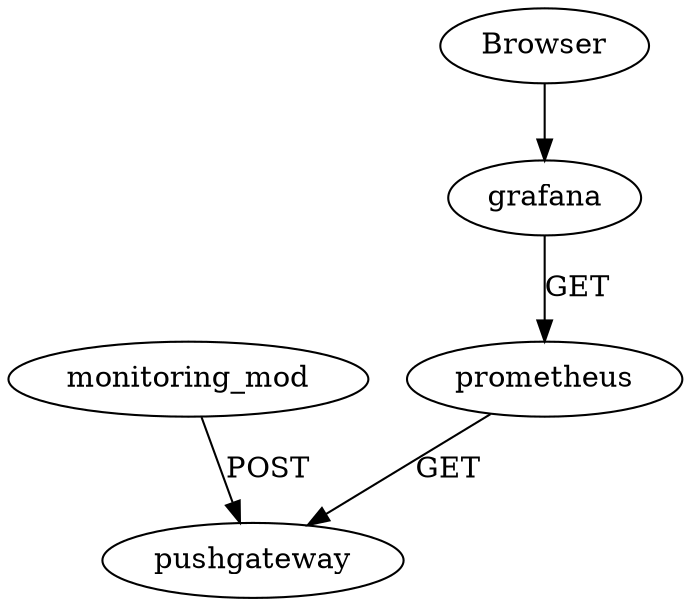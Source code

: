digraph {
  monitoring_mod -> pushgateway [label=POST];
  prometheus -> pushgateway [label=GET];
  grafana -> prometheus [label=GET];
  Browser -> grafana [labe=GET]
}
